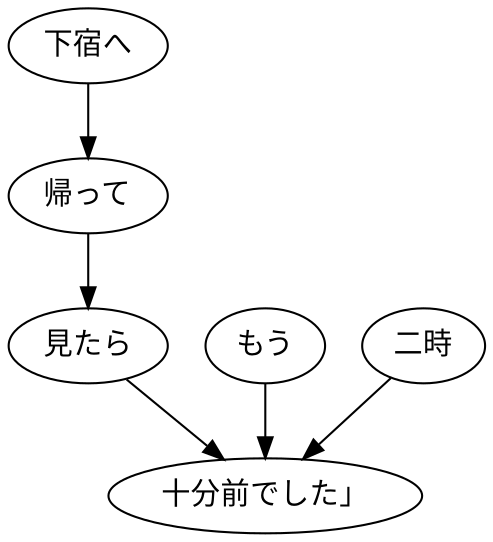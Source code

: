 digraph graph8125 {
	node0 [label="下宿へ"];
	node1 [label="帰って"];
	node2 [label="見たら"];
	node3 [label="もう"];
	node4 [label="二時"];
	node5 [label="十分前でした」"];
	node0 -> node1;
	node1 -> node2;
	node2 -> node5;
	node3 -> node5;
	node4 -> node5;
}
